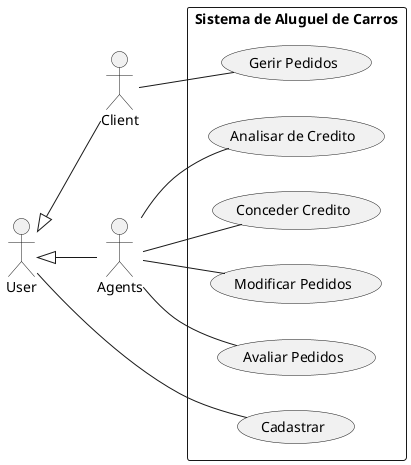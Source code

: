 @startuml 'Sistema de Aluguel de Carros'
left to right direction
actor "User" as user
actor "Client" as client
actor "Agents" as agents
user <|-- client
user <|-- agents

rectangle "Sistema de Aluguel de Carros"{
usecase "Cadastrar" as cadastrar

usecase "Gerir Pedidos" as gerirPedidos
usecase "Modificar Pedidos" as modificarPedidos
usecase "Avaliar Pedidos" as avaliarPedidos

usecase "Analisar de Credito" as analisarCredito
usecase "Conceder Credito" as concederCredito
}

client -- gerirPedidos

agents -- modificarPedidos
agents -- avaliarPedidos
agents -- analisarCredito
agents -- concederCredito

user -- cadastrar

@enduml